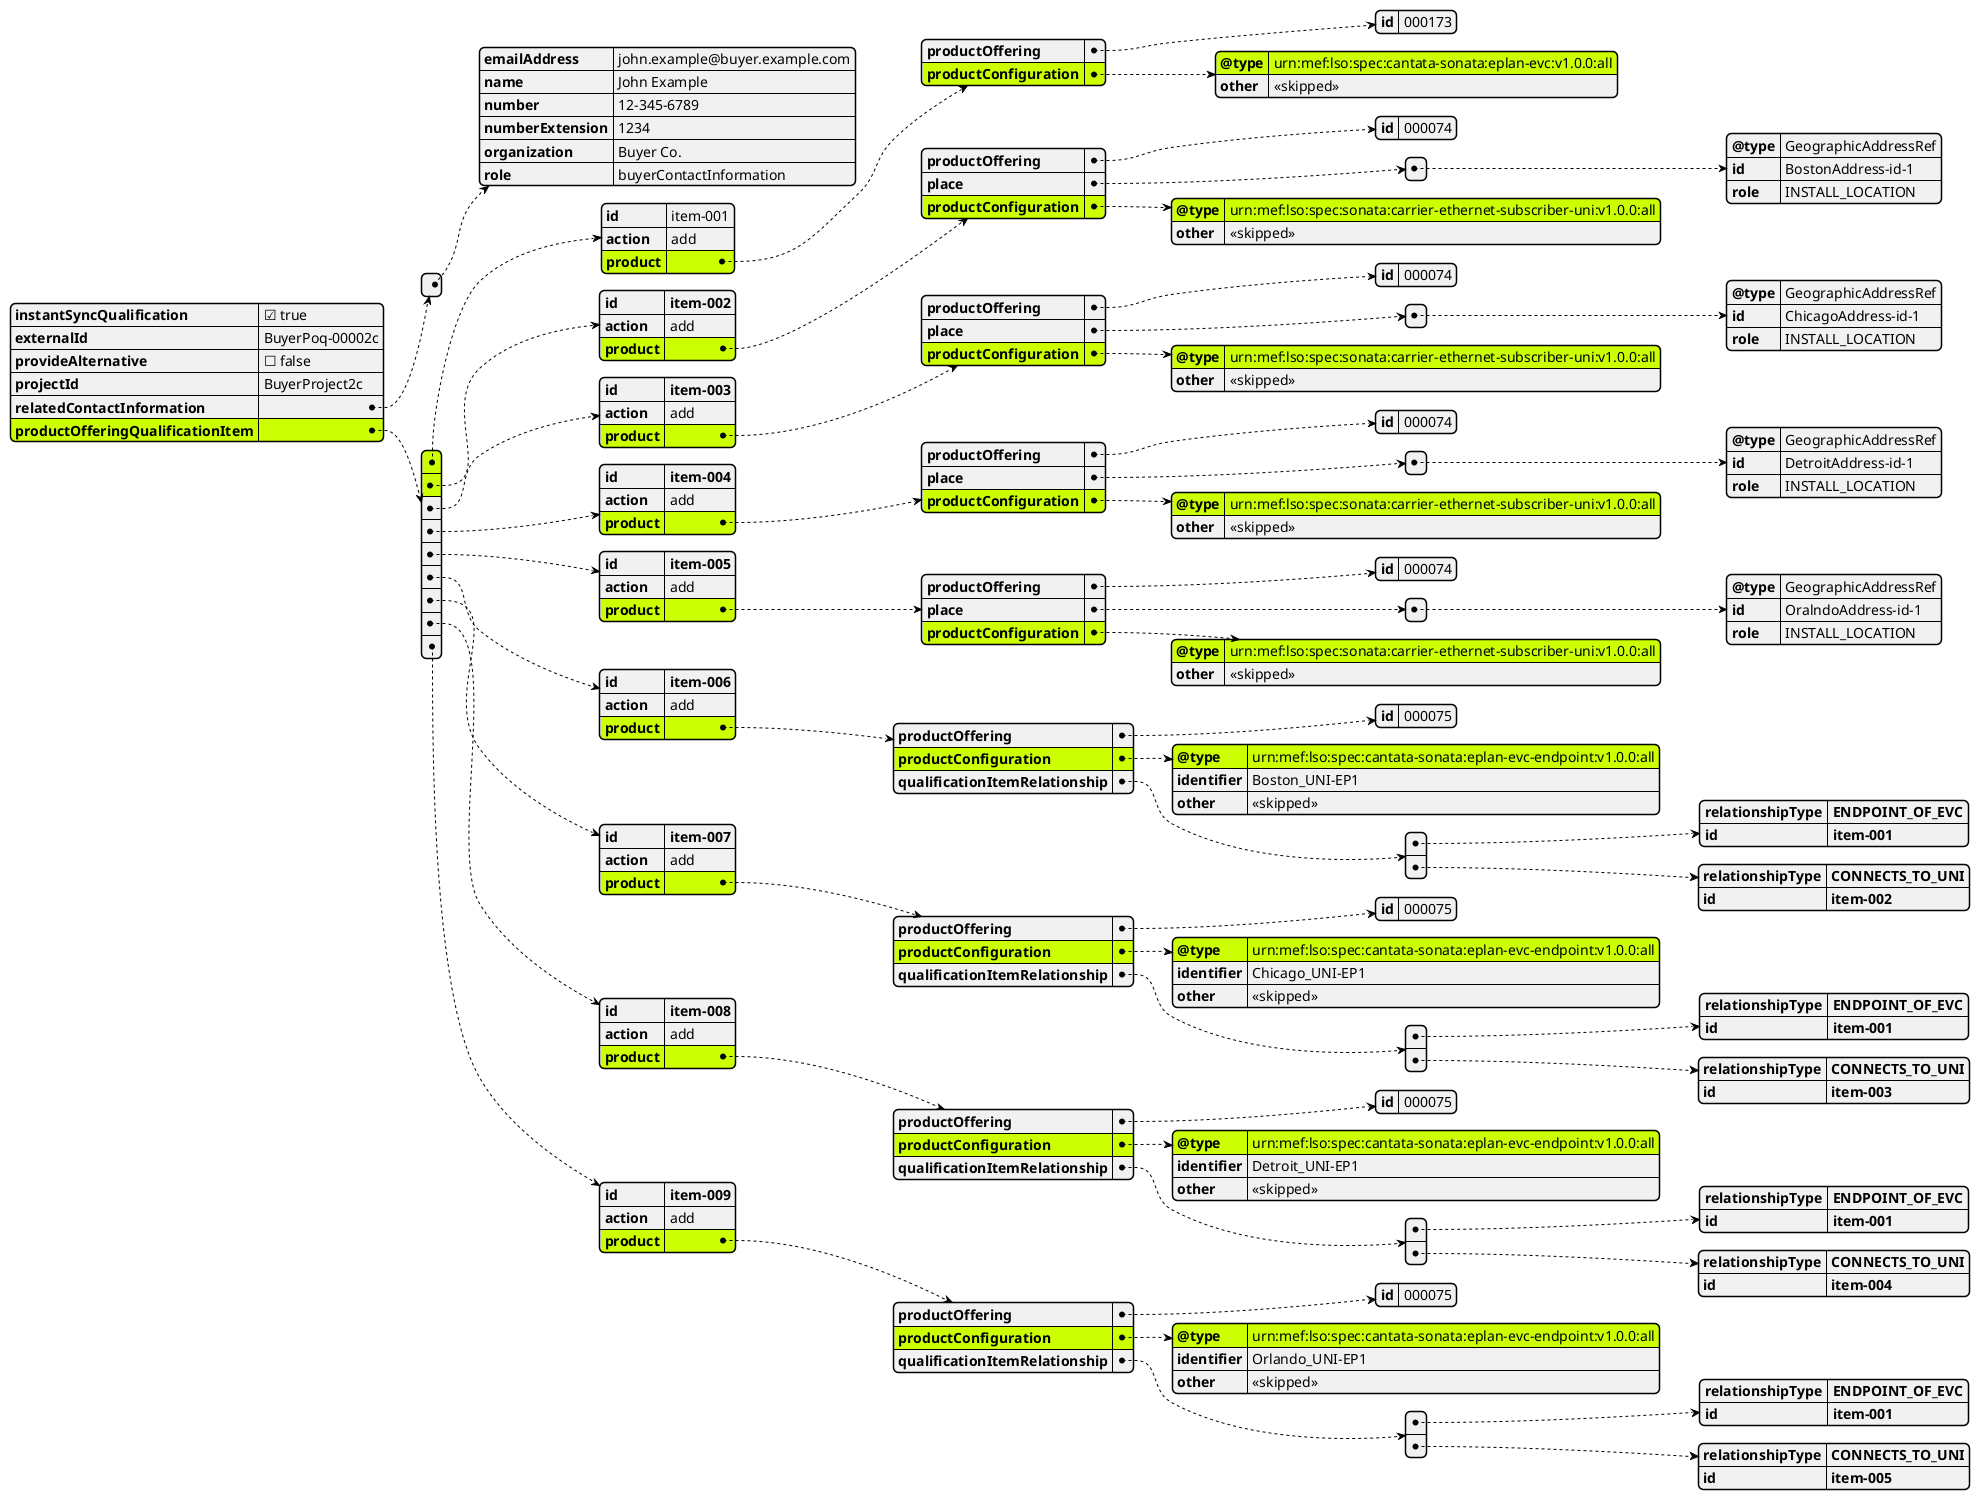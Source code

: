 @startjson
#highlight "productOfferingQualificationItem"
#highlight "productOfferingQualificationItem" / "0" 
#highlight "productOfferingQualificationItem" / "0" / "product" 
#highlight "productOfferingQualificationItem" / "0" / "product" / "productConfiguration" 
#highlight "productOfferingQualificationItem" / "0" / "product" / "productConfiguration" / "@type"
#highlight "productOfferingQualificationItem" / "1" 
#highlight "productOfferingQualificationItem" / "1" / "product" 
#highlight "productOfferingQualificationItem" / "1" / "product" / "productConfiguration" 
#highlight "productOfferingQualificationItem" / "1" / "product" / "productConfiguration" / "@type"
#highlight "productOfferingQualificationItem" / "2" / "product" 
#highlight "productOfferingQualificationItem" / "2" / "product" / "productConfiguration" 
#highlight "productOfferingQualificationItem" / "2" / "product" / "productConfiguration" / "@type"
#highlight "productOfferingQualificationItem" / "3" / "product" 
#highlight "productOfferingQualificationItem" / "3" / "product" / "productConfiguration" 
#highlight "productOfferingQualificationItem" / "3" / "product" / "productConfiguration" / "@type"
#highlight "productOfferingQualificationItem" / "4" / "product" 
#highlight "productOfferingQualificationItem" / "4" / "product" / "productConfiguration" 
#highlight "productOfferingQualificationItem" / "4" / "product" / "productConfiguration" / "@type"
#highlight "productOfferingQualificationItem" / "5" / "product" 
#highlight "productOfferingQualificationItem" / "5" / "product" / "productConfiguration" 
#highlight "productOfferingQualificationItem" / "5" / "product" / "productConfiguration" / "@type"
#highlight "productOfferingQualificationItem" / "6" / "product" 
#highlight "productOfferingQualificationItem" / "6" / "product" / "productConfiguration" 
#highlight "productOfferingQualificationItem" / "6" / "product" / "productConfiguration" / "@type"
#highlight "productOfferingQualificationItem" / "7" / "product" 
#highlight "productOfferingQualificationItem" / "7" / "product" / "productConfiguration" 
#highlight "productOfferingQualificationItem" / "7" / "product" / "productConfiguration" / "@type"
#highlight "productOfferingQualificationItem" / "8" / "product" 
#highlight "productOfferingQualificationItem" / "8" / "product" / "productConfiguration" 
#highlight "productOfferingQualificationItem" / "8" / "product" / "productConfiguration" / "@type"

{
  "instantSyncQualification": true,
  "externalId": "BuyerPoq-00002c",
  "provideAlternative": false,
  "projectId": "BuyerProject2c",
  "relatedContactInformation": [
    {
      "emailAddress": "john.example@buyer.example.com",
      "name": "John Example",
      "number": "12-345-6789",
      "numberExtension": "1234",
      "organization": "Buyer Co.",
      "role": "buyerContactInformation"
    }
  ],
  "productOfferingQualificationItem": [
    {
      "id": "item-001",
      "action": "add",
      "product": {
        "productOffering": {
          "id": "000173"
        },
        "productConfiguration": {
          "@type": "urn:mef:lso:spec:cantata-sonata:eplan-evc:v1.0.0:all",
          "other": "<<skipped>>"
        }
      }
    },
  {
      "**id**": "**item-002**",
      "action": "add",
      "product": {
        "productOffering": {
          "id": "000074"
        },
        "place": [
          {
            "@type": "GeographicAddressRef",
            "id": "BostonAddress-id-1",
            "role": "INSTALL_LOCATION"
          }
        ],
        "productConfiguration": {
          "@type": "urn:mef:lso:spec:sonata:carrier-ethernet-subscriber-uni:v1.0.0:all",
          "other": "<<skipped>>"
        }
      }
    },
    {
      "**id**": "**item-003**",
      "action": "add",
      "product": {
        "productOffering": {
          "id": "000074"
        },
        "place": [
          {
            "@type": "GeographicAddressRef",
            "id": "ChicagoAddress-id-1",
            "role": "INSTALL_LOCATION"
          }
        ],
        "productConfiguration": {
          "@type": "urn:mef:lso:spec:sonata:carrier-ethernet-subscriber-uni:v1.0.0:all",
          "other": "<<skipped>>"
        }
      }
    },
    {
      "**id**": "**item-004**",
      "action": "add",
      "product": {
        "productOffering": {
          "id": "000074"
        },
        "place": [
          {
            "@type": "GeographicAddressRef",
            "id": "DetroitAddress-id-1",
            "role": "INSTALL_LOCATION"
          }
        ],
        "productConfiguration": {
          "@type": "urn:mef:lso:spec:sonata:carrier-ethernet-subscriber-uni:v1.0.0:all",
          "other": "<<skipped>>"
        }
      }
    },
        {
      "**id**": "**item-005**",
      "action": "add",
      "product": {
        "productOffering": {
          "id": "000074"
        },
        "place": [
          {
            "@type": "GeographicAddressRef",
            "id": "OralndoAddress-id-1",
            "role": "INSTALL_LOCATION"
          }
        ],
        "productConfiguration": {
          "@type": "urn:mef:lso:spec:sonata:carrier-ethernet-subscriber-uni:v1.0.0:all",
          "other": "<<skipped>>"
        }
      }
    },
    {
      "**id**": "**item-006**",
      "action": "add",
      "product": {
        "productOffering": {
          "id": "000075"
        },
        "productConfiguration": {
          "@type": "urn:mef:lso:spec:cantata-sonata:eplan-evc-endpoint:v1.0.0:all",
          "identifier": "Boston_UNI-EP1",
          "other": "<<skipped>>"
        },
        "**qualificationItemRelationship**": [
        {
          "**relationshipType**": "**ENDPOINT_OF_EVC**",
          "**id**": "**item-001**"
        },
        {
          "**relationshipType**": "**CONNECTS_TO_UNI**",
          "**id**": "**item-002**"
        }

      ]
      }
    },
    {
      "**id**": "**item-007**",
      "action": "add",
      "product": {
        "productOffering": {
          "id": "000075"
        },
        "productConfiguration": {
          "@type": "urn:mef:lso:spec:cantata-sonata:eplan-evc-endpoint:v1.0.0:all",
          "identifier": "Chicago_UNI-EP1",
          "other": "<<skipped>>"
        },
        "**qualificationItemRelationship**": [
        {
          "**relationshipType**": "**ENDPOINT_OF_EVC**",
          "**id**": "**item-001**"
        },
        {
          "**relationshipType**": "**CONNECTS_TO_UNI**",
          "**id**": "**item-003**"
        }
      ]
      }
    },
    {
      "**id**": "**item-008**",
      "action": "add",
      "product": {
        "productOffering": {
          "id": "000075"
        },
        "productConfiguration": {
          "@type": "urn:mef:lso:spec:cantata-sonata:eplan-evc-endpoint:v1.0.0:all",
          "identifier": "Detroit_UNI-EP1",
          "other": "<<skipped>>"
        },
        "**qualificationItemRelationship**": [
        {
          "**relationshipType**": "**ENDPOINT_OF_EVC**",
          "**id**": "**item-001**"
        },
        {
          "**relationshipType**": "**CONNECTS_TO_UNI**",
          "**id**": "**item-004**"
        }
      ]
      }
    },
        {
      "**id**": "**item-009**",
      "action": "add",
      "product": {
        "productOffering": {
          "id": "000075"
        },
        "productConfiguration": {
          "@type": "urn:mef:lso:spec:cantata-sonata:eplan-evc-endpoint:v1.0.0:all",
          "identifier": "Orlando_UNI-EP1",
          "other": "<<skipped>>"
        },
        "**qualificationItemRelationship**": [
        {
          "**relationshipType**": "**ENDPOINT_OF_EVC**",
          "**id**": "**item-001**"
        },
         {
          "**relationshipType**": "**CONNECTS_TO_UNI**",
          "**id**": "**item-005**"
        }
      ]
      }
    }
  ]
}
@endjson